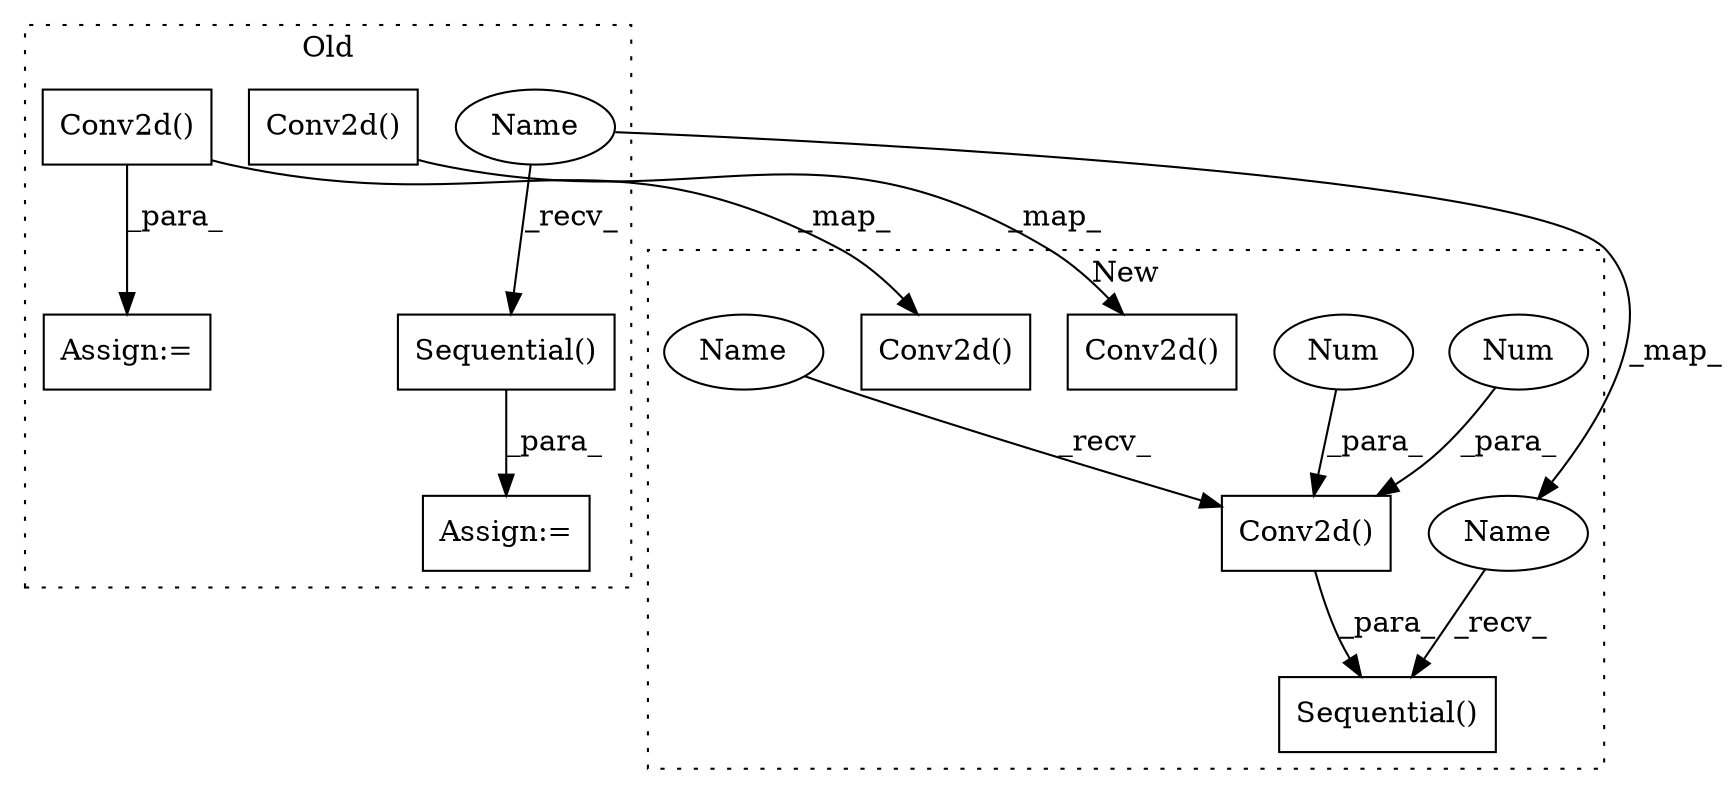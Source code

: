 digraph G {
subgraph cluster0 {
1 [label="Sequential()" a="75" s="2872" l="15" shape="box"];
5 [label="Assign:=" a="68" s="2869" l="3" shape="box"];
7 [label="Conv2d()" a="75" s="2221,2262" l="10,12" shape="box"];
9 [label="Assign:=" a="68" s="2218" l="3" shape="box"];
10 [label="Conv2d()" a="75" s="2296,2338" l="10,12" shape="box"];
14 [label="Name" a="87" s="2872" l="2" shape="ellipse"];
label = "Old";
style="dotted";
}
subgraph cluster1 {
2 [label="Conv2d()" a="75" s="2882,2923" l="10,1" shape="box"];
3 [label="Num" a="76" s="2919" l="1" shape="ellipse"];
4 [label="Num" a="76" s="2922" l="1" shape="ellipse"];
6 [label="Sequential()" a="75" s="2781,2924" l="27,10" shape="box"];
8 [label="Conv2d()" a="75" s="2449,2490" l="10,12" shape="box"];
11 [label="Conv2d()" a="75" s="2694,2736" l="10,12" shape="box"];
12 [label="Name" a="87" s="2882" l="2" shape="ellipse"];
13 [label="Name" a="87" s="2781" l="2" shape="ellipse"];
label = "New";
style="dotted";
}
1 -> 5 [label="_para_"];
2 -> 6 [label="_para_"];
3 -> 2 [label="_para_"];
4 -> 2 [label="_para_"];
7 -> 8 [label="_map_"];
7 -> 9 [label="_para_"];
10 -> 11 [label="_map_"];
12 -> 2 [label="_recv_"];
13 -> 6 [label="_recv_"];
14 -> 1 [label="_recv_"];
14 -> 13 [label="_map_"];
}